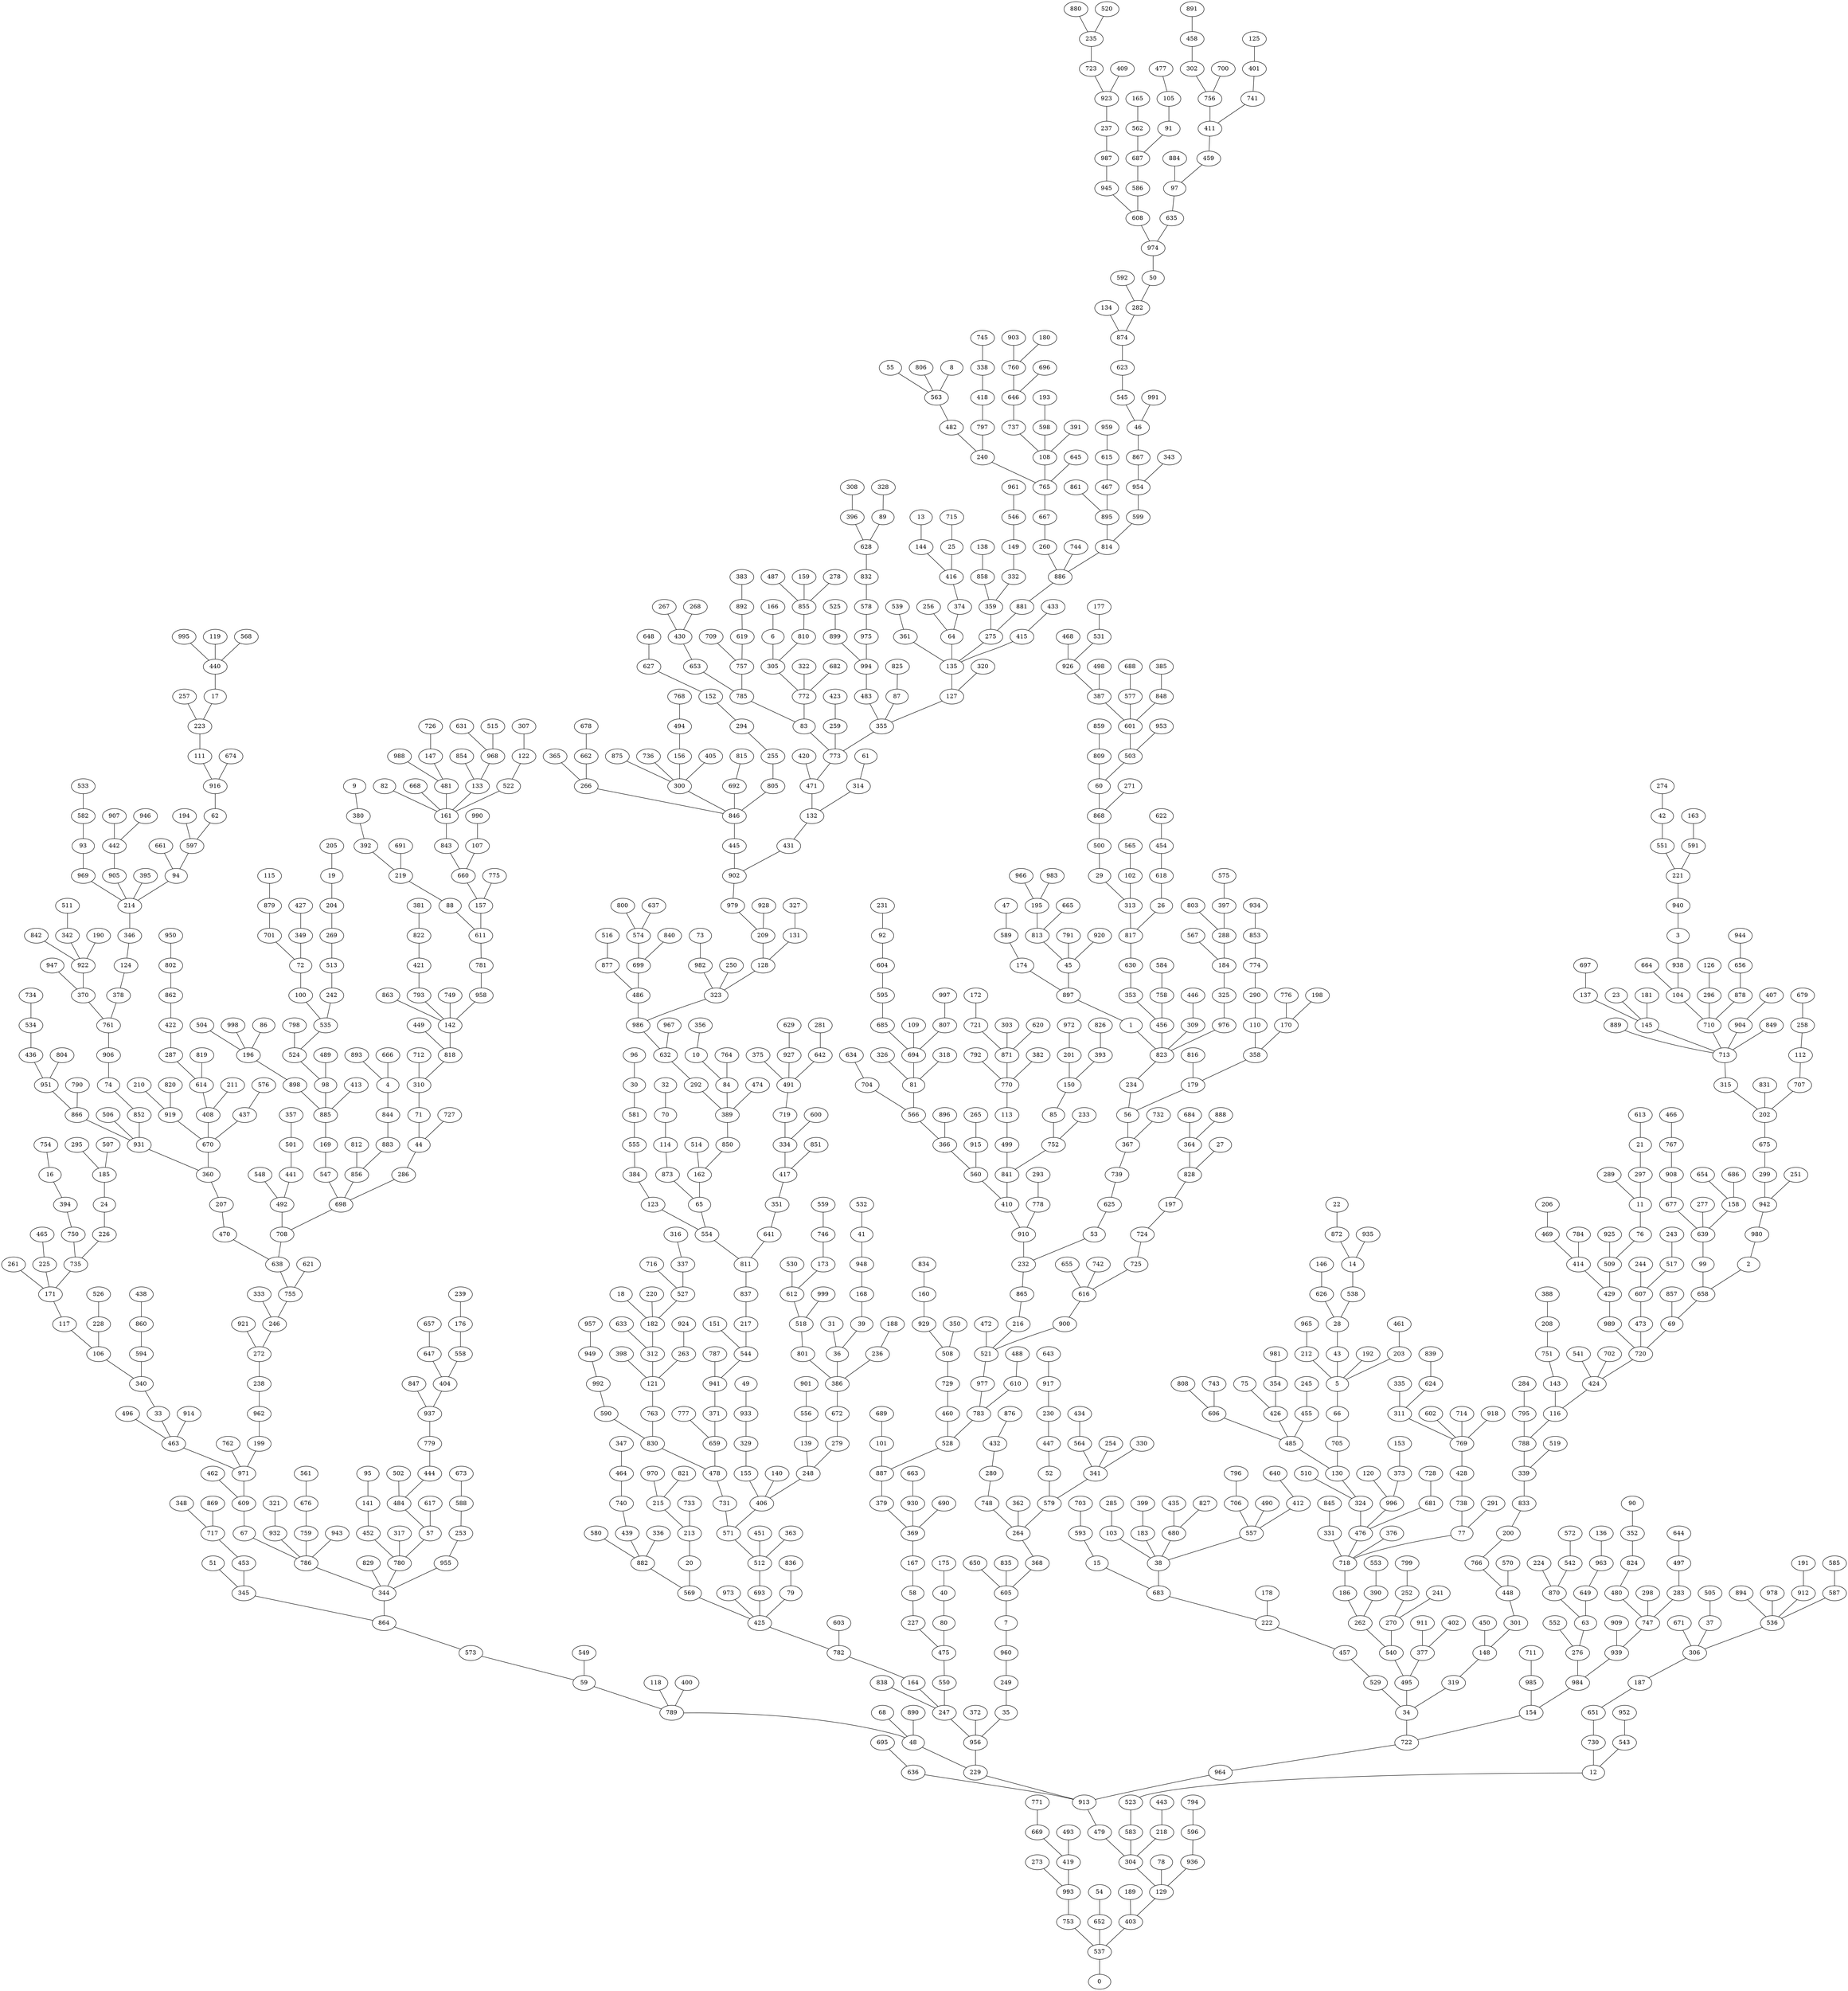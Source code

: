 graph tree {
8 -- 563;
9 -- 380;
13 -- 144;
18 -- 182;
22 -- 872;
23 -- 145;
27 -- 828;
31 -- 36;
32 -- 70;
47 -- 589;
49 -- 933;
51 -- 345;
54 -- 652;
55 -- 563;
61 -- 314;
68 -- 48;
70 -- 114;
73 -- 982;
75 -- 426;
78 -- 129;
82 -- 161;
86 -- 196;
90 -- 352;
95 -- 141;
96 -- 30;
30 -- 581;
109 -- 694;
114 -- 873;
115 -- 879;
118 -- 789;
119 -- 440;
120 -- 996;
125 -- 401;
126 -- 296;
134 -- 874;
136 -- 963;
138 -- 858;
140 -- 406;
141 -- 452;
144 -- 416;
146 -- 626;
151 -- 544;
153 -- 373;
159 -- 855;
163 -- 591;
165 -- 562;
166 -- 6;
6 -- 305;
172 -- 721;
175 -- 40;
40 -- 80;
80 -- 475;
177 -- 531;
178 -- 222;
180 -- 760;
181 -- 145;
188 -- 236;
189 -- 403;
190 -- 922;
191 -- 912;
192 -- 5;
193 -- 598;
194 -- 597;
198 -- 170;
205 -- 19;
19 -- 204;
204 -- 269;
206 -- 469;
210 -- 919;
211 -- 408;
220 -- 182;
224 -- 870;
231 -- 92;
92 -- 604;
233 -- 752;
236 -- 386;
239 -- 176;
176 -- 558;
241 -- 270;
243 -- 517;
244 -- 607;
245 -- 455;
250 -- 323;
251 -- 942;
254 -- 341;
256 -- 64;
257 -- 223;
261 -- 171;
265 -- 915;
267 -- 430;
268 -- 430;
269 -- 513;
271 -- 868;
273 -- 993;
274 -- 42;
42 -- 551;
277 -- 639;
278 -- 855;
281 -- 642;
284 -- 795;
285 -- 103;
103 -- 38;
289 -- 11;
291 -- 77;
293 -- 778;
295 -- 185;
296 -- 710;
298 -- 747;
303 -- 871;
307 -- 122;
122 -- 522;
308 -- 396;
314 -- 132;
316 -- 337;
317 -- 780;
318 -- 81;
320 -- 127;
321 -- 932;
322 -- 772;
326 -- 81;
327 -- 131;
131 -- 128;
328 -- 89;
89 -- 628;
330 -- 341;
333 -- 246;
335 -- 311;
336 -- 882;
337 -- 527;
343 -- 954;
347 -- 464;
348 -- 717;
350 -- 508;
352 -- 824;
356 -- 10;
10 -- 84;
357 -- 501;
362 -- 264;
363 -- 512;
365 -- 266;
372 -- 956;
373 -- 996;
375 -- 491;
376 -- 718;
380 -- 392;
381 -- 822;
382 -- 770;
383 -- 892;
385 -- 848;
388 -- 208;
208 -- 751;
391 -- 108;
392 -- 219;
395 -- 214;
396 -- 628;
398 -- 121;
399 -- 183;
183 -- 38;
400 -- 789;
401 -- 741;
402 -- 377;
405 -- 300;
407 -- 904;
409 -- 923;
413 -- 885;
420 -- 471;
423 -- 259;
259 -- 773;
427 -- 349;
349 -- 72;
430 -- 653;
433 -- 415;
415 -- 135;
434 -- 564;
435 -- 680;
438 -- 860;
443 -- 218;
218 -- 304;
446 -- 309;
309 -- 823;
449 -- 818;
450 -- 148;
451 -- 512;
452 -- 780;
455 -- 485;
461 -- 203;
203 -- 5;
462 -- 609;
464 -- 740;
465 -- 225;
225 -- 171;
466 -- 767;
468 -- 926;
469 -- 414;
472 -- 521;
474 -- 389;
477 -- 105;
105 -- 91;
91 -- 687;
487 -- 855;
488 -- 610;
489 -- 98;
490 -- 557;
493 -- 419;
496 -- 463;
498 -- 387;
501 -- 441;
441 -- 492;
502 -- 484;
504 -- 196;
505 -- 37;
37 -- 306;
506 -- 931;
507 -- 185;
185 -- 24;
24 -- 226;
226 -- 735;
510 -- 324;
511 -- 342;
342 -- 922;
513 -- 242;
242 -- 535;
514 -- 162;
515 -- 968;
516 -- 877;
517 -- 607;
519 -- 339;
520 -- 235;
522 -- 161;
525 -- 899;
526 -- 228;
228 -- 106;
530 -- 612;
531 -- 926;
532 -- 41;
41 -- 948;
533 -- 582;
539 -- 361;
361 -- 135;
541 -- 424;
548 -- 492;
492 -- 708;
549 -- 59;
551 -- 221;
552 -- 276;
553 -- 390;
390 -- 262;
558 -- 404;
559 -- 746;
561 -- 676;
562 -- 687;
564 -- 341;
341 -- 579;
565 -- 102;
102 -- 313;
567 -- 184;
568 -- 440;
570 -- 448;
572 -- 542;
542 -- 870;
575 -- 397;
397 -- 288;
576 -- 437;
437 -- 670;
580 -- 882;
581 -- 555;
555 -- 384;
384 -- 123;
123 -- 554;
582 -- 93;
93 -- 969;
584 -- 758;
585 -- 587;
587 -- 536;
589 -- 174;
174 -- 897;
591 -- 221;
221 -- 940;
592 -- 282;
598 -- 108;
600 -- 334;
602 -- 769;
603 -- 782;
604 -- 595;
595 -- 685;
607 -- 473;
473 -- 720;
610 -- 783;
613 -- 21;
21 -- 297;
297 -- 11;
11 -- 76;
76 -- 509;
617 -- 57;
620 -- 871;
621 -- 755;
622 -- 454;
454 -- 618;
618 -- 26;
26 -- 817;
626 -- 28;
628 -- 832;
629 -- 927;
631 -- 968;
633 -- 312;
634 -- 704;
637 -- 574;
640 -- 412;
412 -- 557;
642 -- 491;
643 -- 917;
644 -- 497;
497 -- 283;
283 -- 747;
645 -- 765;
648 -- 627;
627 -- 152;
152 -- 294;
294 -- 255;
255 -- 805;
650 -- 605;
652 -- 537;
653 -- 785;
654 -- 158;
655 -- 616;
657 -- 647;
647 -- 404;
404 -- 937;
661 -- 94;
663 -- 930;
664 -- 104;
665 -- 813;
666 -- 4;
668 -- 161;
671 -- 306;
673 -- 588;
588 -- 253;
253 -- 955;
674 -- 916;
676 -- 759;
678 -- 662;
662 -- 266;
266 -- 846;
679 -- 258;
258 -- 112;
112 -- 707;
682 -- 772;
684 -- 364;
685 -- 694;
686 -- 158;
158 -- 639;
687 -- 586;
586 -- 608;
688 -- 577;
577 -- 601;
689 -- 101;
101 -- 887;
690 -- 369;
691 -- 219;
219 -- 88;
88 -- 611;
695 -- 636;
636 -- 913;
696 -- 646;
697 -- 137;
137 -- 145;
145 -- 713;
700 -- 756;
702 -- 424;
703 -- 593;
593 -- 15;
15 -- 683;
704 -- 566;
707 -- 202;
709 -- 757;
711 -- 985;
712 -- 310;
714 -- 769;
715 -- 25;
25 -- 416;
416 -- 374;
374 -- 64;
64 -- 135;
716 -- 527;
527 -- 182;
182 -- 312;
312 -- 121;
721 -- 871;
726 -- 147;
147 -- 481;
727 -- 44;
728 -- 681;
681 -- 476;
732 -- 367;
733 -- 213;
734 -- 534;
534 -- 436;
436 -- 951;
736 -- 300;
740 -- 439;
439 -- 882;
741 -- 411;
742 -- 616;
743 -- 606;
744 -- 886;
745 -- 338;
338 -- 418;
418 -- 797;
746 -- 173;
173 -- 612;
612 -- 518;
749 -- 142;
751 -- 143;
143 -- 116;
754 -- 16;
16 -- 394;
394 -- 750;
750 -- 735;
735 -- 171;
171 -- 117;
117 -- 106;
106 -- 340;
758 -- 456;
759 -- 786;
762 -- 971;
764 -- 84;
84 -- 389;
767 -- 908;
768 -- 494;
494 -- 156;
156 -- 300;
771 -- 669;
669 -- 419;
419 -- 993;
775 -- 157;
776 -- 170;
170 -- 358;
777 -- 659;
778 -- 910;
784 -- 414;
414 -- 429;
787 -- 941;
790 -- 866;
791 -- 45;
792 -- 770;
794 -- 596;
596 -- 936;
795 -- 788;
796 -- 706;
706 -- 557;
557 -- 38;
797 -- 240;
798 -- 524;
799 -- 252;
252 -- 270;
270 -- 540;
800 -- 574;
574 -- 699;
803 -- 288;
288 -- 184;
184 -- 325;
325 -- 976;
804 -- 951;
805 -- 846;
806 -- 563;
563 -- 482;
482 -- 240;
240 -- 765;
808 -- 606;
606 -- 485;
812 -- 856;
815 -- 692;
692 -- 846;
816 -- 179;
819 -- 614;
820 -- 919;
821 -- 215;
822 -- 421;
421 -- 793;
793 -- 142;
824 -- 480;
480 -- 747;
747 -- 939;
825 -- 87;
87 -- 355;
826 -- 393;
393 -- 150;
827 -- 680;
680 -- 38;
38 -- 683;
683 -- 222;
222 -- 457;
457 -- 529;
529 -- 34;
829 -- 344;
831 -- 202;
832 -- 578;
578 -- 975;
834 -- 160;
160 -- 929;
835 -- 605;
836 -- 79;
79 -- 425;
838 -- 247;
839 -- 624;
624 -- 311;
311 -- 769;
840 -- 699;
699 -- 486;
842 -- 922;
845 -- 331;
331 -- 718;
847 -- 937;
848 -- 601;
849 -- 713;
851 -- 417;
854 -- 133;
855 -- 810;
810 -- 305;
305 -- 772;
772 -- 83;
857 -- 69;
858 -- 359;
859 -- 809;
809 -- 60;
860 -- 594;
594 -- 340;
340 -- 33;
33 -- 463;
861 -- 895;
863 -- 142;
869 -- 717;
717 -- 453;
453 -- 345;
345 -- 864;
870 -- 63;
871 -- 770;
770 -- 113;
113 -- 499;
499 -- 841;
872 -- 14;
873 -- 65;
875 -- 300;
300 -- 846;
846 -- 445;
445 -- 902;
876 -- 432;
432 -- 280;
280 -- 748;
748 -- 264;
877 -- 486;
486 -- 986;
879 -- 701;
701 -- 72;
72 -- 100;
100 -- 535;
535 -- 524;
524 -- 98;
98 -- 885;
880 -- 235;
235 -- 723;
723 -- 923;
882 -- 569;
884 -- 97;
888 -- 364;
364 -- 828;
828 -- 197;
197 -- 724;
724 -- 725;
725 -- 616;
616 -- 900;
889 -- 713;
890 -- 48;
891 -- 458;
458 -- 302;
302 -- 756;
756 -- 411;
411 -- 459;
459 -- 97;
97 -- 635;
635 -- 974;
892 -- 619;
619 -- 757;
757 -- 785;
785 -- 83;
83 -- 773;
893 -- 4;
4 -- 844;
844 -- 883;
883 -- 856;
856 -- 698;
894 -- 536;
896 -- 366;
899 -- 994;
900 -- 521;
901 -- 556;
556 -- 139;
139 -- 248;
903 -- 760;
760 -- 646;
646 -- 737;
737 -- 108;
108 -- 765;
765 -- 667;
667 -- 260;
260 -- 886;
904 -- 713;
907 -- 442;
908 -- 677;
677 -- 639;
639 -- 99;
99 -- 658;
909 -- 939;
911 -- 377;
377 -- 495;
912 -- 536;
914 -- 463;
463 -- 971;
915 -- 560;
917 -- 230;
230 -- 447;
447 -- 52;
52 -- 579;
579 -- 264;
264 -- 368;
368 -- 605;
605 -- 7;
7 -- 960;
918 -- 769;
769 -- 428;
428 -- 738;
738 -- 77;
77 -- 718;
919 -- 670;
920 -- 45;
921 -- 272;
922 -- 370;
923 -- 237;
237 -- 987;
924 -- 263;
263 -- 121;
121 -- 763;
763 -- 830;
925 -- 509;
509 -- 429;
429 -- 989;
926 -- 387;
387 -- 601;
601 -- 503;
927 -- 491;
491 -- 719;
719 -- 334;
334 -- 417;
417 -- 351;
351 -- 641;
641 -- 811;
928 -- 209;
929 -- 508;
508 -- 729;
729 -- 460;
460 -- 528;
930 -- 369;
932 -- 786;
933 -- 329;
329 -- 155;
155 -- 406;
934 -- 853;
853 -- 774;
774 -- 290;
290 -- 110;
110 -- 358;
358 -- 179;
179 -- 56;
935 -- 14;
14 -- 538;
538 -- 28;
28 -- 43;
43 -- 5;
936 -- 129;
937 -- 779;
779 -- 444;
444 -- 484;
484 -- 57;
57 -- 780;
780 -- 344;
939 -- 984;
940 -- 3;
3 -- 938;
938 -- 104;
104 -- 710;
943 -- 786;
944 -- 656;
656 -- 878;
878 -- 710;
710 -- 713;
713 -- 315;
315 -- 202;
202 -- 675;
675 -- 299;
299 -- 942;
942 -- 980;
946 -- 442;
442 -- 905;
905 -- 214;
947 -- 370;
370 -- 761;
948 -- 168;
168 -- 39;
39 -- 36;
36 -- 386;
950 -- 802;
802 -- 862;
862 -- 422;
422 -- 287;
287 -- 614;
614 -- 408;
408 -- 670;
670 -- 360;
951 -- 866;
866 -- 931;
952 -- 543;
543 -- 12;
953 -- 503;
503 -- 60;
60 -- 868;
868 -- 500;
500 -- 29;
29 -- 313;
313 -- 817;
817 -- 630;
630 -- 353;
353 -- 456;
456 -- 823;
955 -- 344;
957 -- 949;
949 -- 992;
959 -- 615;
615 -- 467;
467 -- 895;
895 -- 814;
960 -- 249;
249 -- 35;
35 -- 956;
961 -- 546;
546 -- 149;
149 -- 332;
332 -- 359;
359 -- 275;
963 -- 649;
649 -- 63;
63 -- 276;
276 -- 984;
965 -- 212;
212 -- 5;
5 -- 66;
66 -- 705;
705 -- 130;
966 -- 195;
967 -- 632;
968 -- 133;
133 -- 161;
969 -- 214;
970 -- 215;
215 -- 213;
213 -- 20;
20 -- 569;
569 -- 425;
972 -- 201;
201 -- 150;
150 -- 85;
85 -- 752;
752 -- 841;
841 -- 410;
973 -- 425;
975 -- 994;
976 -- 823;
978 -- 536;
536 -- 306;
306 -- 187;
187 -- 651;
651 -- 730;
730 -- 12;
12 -- 523;
523 -- 583;
583 -- 304;
980 -- 2;
2 -- 658;
658 -- 69;
69 -- 720;
981 -- 354;
354 -- 426;
426 -- 485;
485 -- 130;
130 -- 324;
324 -- 476;
982 -- 323;
983 -- 195;
195 -- 813;
813 -- 45;
45 -- 897;
897 -- 1;
1 -- 823;
823 -- 234;
234 -- 56;
56 -- 367;
367 -- 739;
739 -- 625;
625 -- 53;
53 -- 232;
984 -- 154;
985 -- 154;
154 -- 722;
987 -- 945;
945 -- 608;
608 -- 974;
974 -- 50;
50 -- 282;
282 -- 874;
874 -- 623;
623 -- 545;
545 -- 46;
988 -- 481;
481 -- 161;
161 -- 843;
843 -- 660;
989 -- 720;
720 -- 424;
424 -- 116;
116 -- 788;
788 -- 339;
339 -- 833;
833 -- 200;
200 -- 766;
766 -- 448;
448 -- 301;
301 -- 148;
148 -- 319;
319 -- 34;
990 -- 107;
107 -- 660;
660 -- 157;
157 -- 611;
611 -- 781;
781 -- 958;
958 -- 142;
142 -- 818;
818 -- 310;
310 -- 71;
71 -- 44;
44 -- 286;
286 -- 698;
991 -- 46;
46 -- 867;
867 -- 954;
954 -- 599;
599 -- 814;
814 -- 886;
886 -- 881;
881 -- 275;
275 -- 135;
135 -- 127;
127 -- 355;
992 -- 590;
590 -- 830;
830 -- 478;
993 -- 753;
753 -- 537;
994 -- 483;
483 -- 355;
355 -- 773;
773 -- 471;
471 -- 132;
132 -- 431;
431 -- 902;
902 -- 979;
979 -- 209;
209 -- 128;
128 -- 323;
323 -- 986;
986 -- 632;
632 -- 292;
292 -- 389;
389 -- 850;
850 -- 162;
162 -- 65;
65 -- 554;
554 -- 811;
811 -- 837;
837 -- 217;
217 -- 544;
544 -- 941;
941 -- 371;
371 -- 659;
659 -- 478;
478 -- 731;
731 -- 571;
995 -- 440;
440 -- 17;
17 -- 223;
223 -- 111;
111 -- 916;
916 -- 62;
62 -- 597;
597 -- 94;
94 -- 214;
214 -- 346;
346 -- 124;
124 -- 378;
378 -- 761;
761 -- 906;
906 -- 74;
74 -- 852;
852 -- 931;
931 -- 360;
360 -- 207;
207 -- 470;
470 -- 638;
996 -- 476;
476 -- 718;
718 -- 186;
186 -- 262;
262 -- 540;
540 -- 495;
495 -- 34;
34 -- 722;
722 -- 964;
964 -- 913;
997 -- 807;
807 -- 694;
694 -- 81;
81 -- 566;
566 -- 366;
366 -- 560;
560 -- 410;
410 -- 910;
910 -- 232;
232 -- 865;
865 -- 216;
216 -- 521;
521 -- 977;
977 -- 783;
783 -- 528;
528 -- 887;
887 -- 379;
379 -- 369;
369 -- 167;
167 -- 58;
58 -- 227;
227 -- 475;
475 -- 550;
550 -- 247;
998 -- 196;
196 -- 898;
898 -- 885;
885 -- 169;
169 -- 547;
547 -- 698;
698 -- 708;
708 -- 638;
638 -- 755;
755 -- 246;
246 -- 272;
272 -- 238;
238 -- 962;
962 -- 199;
199 -- 971;
971 -- 609;
609 -- 67;
67 -- 786;
786 -- 344;
344 -- 864;
864 -- 573;
573 -- 59;
59 -- 789;
789 -- 48;
48 -- 229;
999 -- 518;
518 -- 801;
801 -- 386;
386 -- 672;
672 -- 279;
279 -- 248;
248 -- 406;
406 -- 571;
571 -- 512;
512 -- 693;
693 -- 425;
425 -- 782;
782 -- 164;
164 -- 247;
247 -- 956;
956 -- 229;
229 -- 913;
913 -- 479;
479 -- 304;
304 -- 129;
129 -- 403;
403 -- 537;
537 -- 0;
}